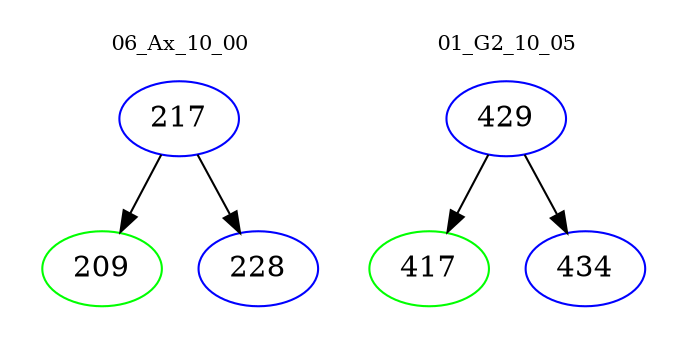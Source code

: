 digraph{
subgraph cluster_0 {
color = white
label = "06_Ax_10_00";
fontsize=10;
T0_217 [label="217", color="blue"]
T0_217 -> T0_209 [color="black"]
T0_209 [label="209", color="green"]
T0_217 -> T0_228 [color="black"]
T0_228 [label="228", color="blue"]
}
subgraph cluster_1 {
color = white
label = "01_G2_10_05";
fontsize=10;
T1_429 [label="429", color="blue"]
T1_429 -> T1_417 [color="black"]
T1_417 [label="417", color="green"]
T1_429 -> T1_434 [color="black"]
T1_434 [label="434", color="blue"]
}
}
